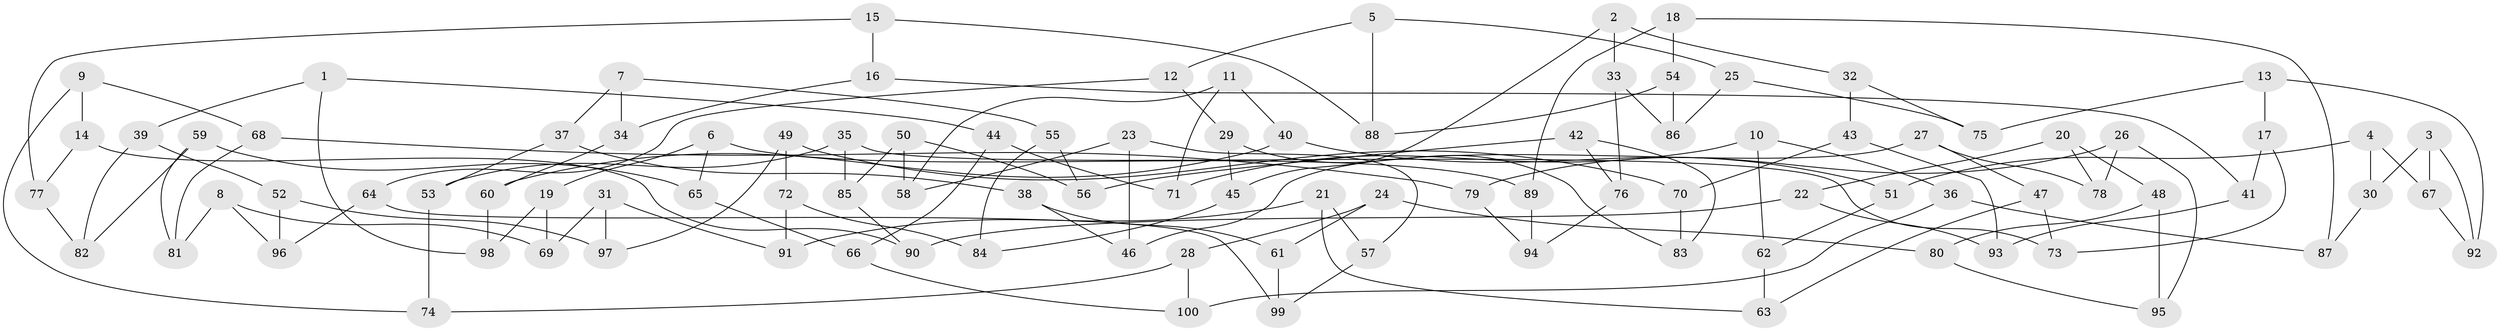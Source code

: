 // Generated by graph-tools (version 1.1) at 2025/11/02/21/25 10:11:15]
// undirected, 100 vertices, 150 edges
graph export_dot {
graph [start="1"]
  node [color=gray90,style=filled];
  1;
  2;
  3;
  4;
  5;
  6;
  7;
  8;
  9;
  10;
  11;
  12;
  13;
  14;
  15;
  16;
  17;
  18;
  19;
  20;
  21;
  22;
  23;
  24;
  25;
  26;
  27;
  28;
  29;
  30;
  31;
  32;
  33;
  34;
  35;
  36;
  37;
  38;
  39;
  40;
  41;
  42;
  43;
  44;
  45;
  46;
  47;
  48;
  49;
  50;
  51;
  52;
  53;
  54;
  55;
  56;
  57;
  58;
  59;
  60;
  61;
  62;
  63;
  64;
  65;
  66;
  67;
  68;
  69;
  70;
  71;
  72;
  73;
  74;
  75;
  76;
  77;
  78;
  79;
  80;
  81;
  82;
  83;
  84;
  85;
  86;
  87;
  88;
  89;
  90;
  91;
  92;
  93;
  94;
  95;
  96;
  97;
  98;
  99;
  100;
  1 -- 98;
  1 -- 39;
  1 -- 44;
  2 -- 45;
  2 -- 32;
  2 -- 33;
  3 -- 92;
  3 -- 30;
  3 -- 67;
  4 -- 67;
  4 -- 51;
  4 -- 30;
  5 -- 12;
  5 -- 25;
  5 -- 88;
  6 -- 65;
  6 -- 89;
  6 -- 19;
  7 -- 34;
  7 -- 37;
  7 -- 55;
  8 -- 69;
  8 -- 81;
  8 -- 96;
  9 -- 14;
  9 -- 74;
  9 -- 68;
  10 -- 71;
  10 -- 62;
  10 -- 36;
  11 -- 40;
  11 -- 71;
  11 -- 58;
  12 -- 64;
  12 -- 29;
  13 -- 17;
  13 -- 75;
  13 -- 92;
  14 -- 77;
  14 -- 90;
  15 -- 16;
  15 -- 88;
  15 -- 77;
  16 -- 41;
  16 -- 34;
  17 -- 73;
  17 -- 41;
  18 -- 87;
  18 -- 89;
  18 -- 54;
  19 -- 69;
  19 -- 98;
  20 -- 78;
  20 -- 48;
  20 -- 22;
  21 -- 91;
  21 -- 57;
  21 -- 63;
  22 -- 90;
  22 -- 93;
  23 -- 58;
  23 -- 46;
  23 -- 57;
  24 -- 28;
  24 -- 61;
  24 -- 80;
  25 -- 75;
  25 -- 86;
  26 -- 78;
  26 -- 79;
  26 -- 95;
  27 -- 46;
  27 -- 78;
  27 -- 47;
  28 -- 74;
  28 -- 100;
  29 -- 83;
  29 -- 45;
  30 -- 87;
  31 -- 97;
  31 -- 69;
  31 -- 91;
  32 -- 75;
  32 -- 43;
  33 -- 76;
  33 -- 86;
  34 -- 60;
  35 -- 85;
  35 -- 53;
  35 -- 73;
  36 -- 87;
  36 -- 100;
  37 -- 38;
  37 -- 53;
  38 -- 46;
  38 -- 61;
  39 -- 52;
  39 -- 82;
  40 -- 60;
  40 -- 51;
  41 -- 93;
  42 -- 56;
  42 -- 83;
  42 -- 76;
  43 -- 70;
  43 -- 93;
  44 -- 71;
  44 -- 66;
  45 -- 84;
  47 -- 73;
  47 -- 63;
  48 -- 80;
  48 -- 95;
  49 -- 70;
  49 -- 97;
  49 -- 72;
  50 -- 85;
  50 -- 56;
  50 -- 58;
  51 -- 62;
  52 -- 96;
  52 -- 97;
  53 -- 74;
  54 -- 88;
  54 -- 86;
  55 -- 56;
  55 -- 84;
  57 -- 99;
  59 -- 81;
  59 -- 82;
  59 -- 65;
  60 -- 98;
  61 -- 99;
  62 -- 63;
  64 -- 99;
  64 -- 96;
  65 -- 66;
  66 -- 100;
  67 -- 92;
  68 -- 79;
  68 -- 81;
  70 -- 83;
  72 -- 91;
  72 -- 84;
  76 -- 94;
  77 -- 82;
  79 -- 94;
  80 -- 95;
  85 -- 90;
  89 -- 94;
}
